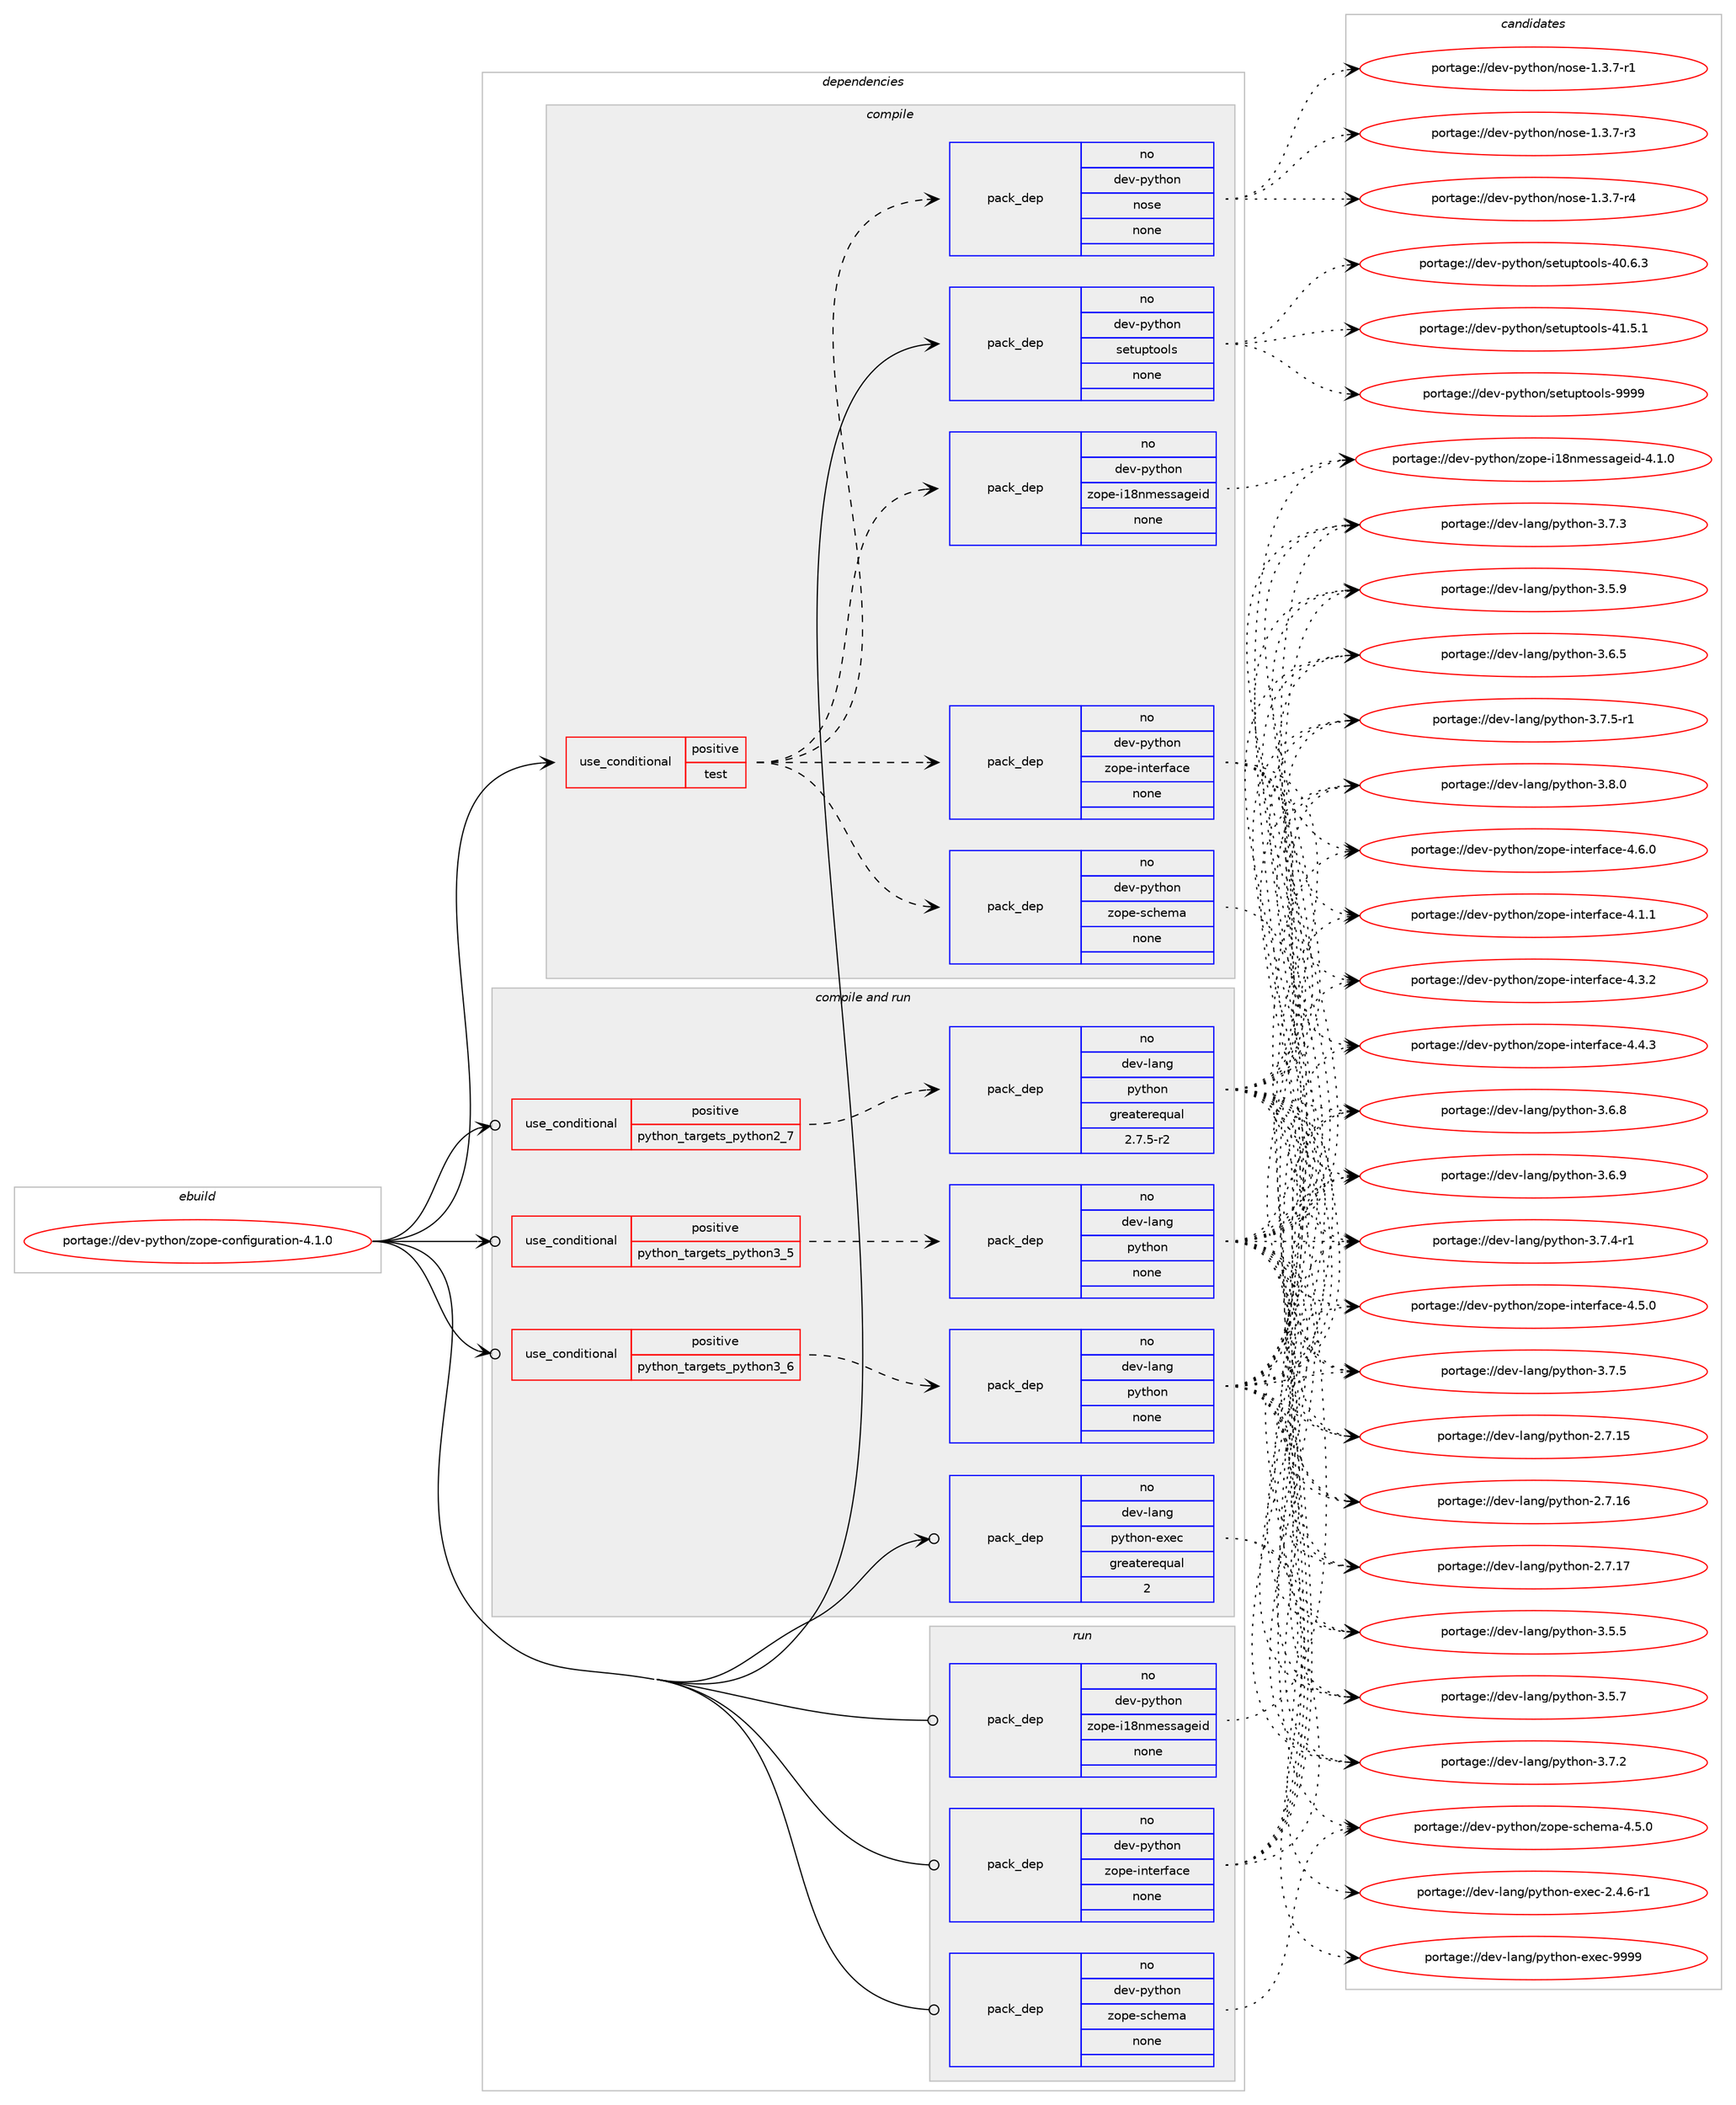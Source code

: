 digraph prolog {

# *************
# Graph options
# *************

newrank=true;
concentrate=true;
compound=true;
graph [rankdir=LR,fontname=Helvetica,fontsize=10,ranksep=1.5];#, ranksep=2.5, nodesep=0.2];
edge  [arrowhead=vee];
node  [fontname=Helvetica,fontsize=10];

# **********
# The ebuild
# **********

subgraph cluster_leftcol {
color=gray;
rank=same;
label=<<i>ebuild</i>>;
id [label="portage://dev-python/zope-configuration-4.1.0", color=red, width=4, href="../dev-python/zope-configuration-4.1.0.svg"];
}

# ****************
# The dependencies
# ****************

subgraph cluster_midcol {
color=gray;
label=<<i>dependencies</i>>;
subgraph cluster_compile {
fillcolor="#eeeeee";
style=filled;
label=<<i>compile</i>>;
subgraph cond41217 {
dependency180278 [label=<<TABLE BORDER="0" CELLBORDER="1" CELLSPACING="0" CELLPADDING="4"><TR><TD ROWSPAN="3" CELLPADDING="10">use_conditional</TD></TR><TR><TD>positive</TD></TR><TR><TD>test</TD></TR></TABLE>>, shape=none, color=red];
subgraph pack135650 {
dependency180279 [label=<<TABLE BORDER="0" CELLBORDER="1" CELLSPACING="0" CELLPADDING="4" WIDTH="220"><TR><TD ROWSPAN="6" CELLPADDING="30">pack_dep</TD></TR><TR><TD WIDTH="110">no</TD></TR><TR><TD>dev-python</TD></TR><TR><TD>zope-i18nmessageid</TD></TR><TR><TD>none</TD></TR><TR><TD></TD></TR></TABLE>>, shape=none, color=blue];
}
dependency180278:e -> dependency180279:w [weight=20,style="dashed",arrowhead="vee"];
subgraph pack135651 {
dependency180280 [label=<<TABLE BORDER="0" CELLBORDER="1" CELLSPACING="0" CELLPADDING="4" WIDTH="220"><TR><TD ROWSPAN="6" CELLPADDING="30">pack_dep</TD></TR><TR><TD WIDTH="110">no</TD></TR><TR><TD>dev-python</TD></TR><TR><TD>zope-interface</TD></TR><TR><TD>none</TD></TR><TR><TD></TD></TR></TABLE>>, shape=none, color=blue];
}
dependency180278:e -> dependency180280:w [weight=20,style="dashed",arrowhead="vee"];
subgraph pack135652 {
dependency180281 [label=<<TABLE BORDER="0" CELLBORDER="1" CELLSPACING="0" CELLPADDING="4" WIDTH="220"><TR><TD ROWSPAN="6" CELLPADDING="30">pack_dep</TD></TR><TR><TD WIDTH="110">no</TD></TR><TR><TD>dev-python</TD></TR><TR><TD>zope-schema</TD></TR><TR><TD>none</TD></TR><TR><TD></TD></TR></TABLE>>, shape=none, color=blue];
}
dependency180278:e -> dependency180281:w [weight=20,style="dashed",arrowhead="vee"];
subgraph pack135653 {
dependency180282 [label=<<TABLE BORDER="0" CELLBORDER="1" CELLSPACING="0" CELLPADDING="4" WIDTH="220"><TR><TD ROWSPAN="6" CELLPADDING="30">pack_dep</TD></TR><TR><TD WIDTH="110">no</TD></TR><TR><TD>dev-python</TD></TR><TR><TD>nose</TD></TR><TR><TD>none</TD></TR><TR><TD></TD></TR></TABLE>>, shape=none, color=blue];
}
dependency180278:e -> dependency180282:w [weight=20,style="dashed",arrowhead="vee"];
}
id:e -> dependency180278:w [weight=20,style="solid",arrowhead="vee"];
subgraph pack135654 {
dependency180283 [label=<<TABLE BORDER="0" CELLBORDER="1" CELLSPACING="0" CELLPADDING="4" WIDTH="220"><TR><TD ROWSPAN="6" CELLPADDING="30">pack_dep</TD></TR><TR><TD WIDTH="110">no</TD></TR><TR><TD>dev-python</TD></TR><TR><TD>setuptools</TD></TR><TR><TD>none</TD></TR><TR><TD></TD></TR></TABLE>>, shape=none, color=blue];
}
id:e -> dependency180283:w [weight=20,style="solid",arrowhead="vee"];
}
subgraph cluster_compileandrun {
fillcolor="#eeeeee";
style=filled;
label=<<i>compile and run</i>>;
subgraph cond41218 {
dependency180284 [label=<<TABLE BORDER="0" CELLBORDER="1" CELLSPACING="0" CELLPADDING="4"><TR><TD ROWSPAN="3" CELLPADDING="10">use_conditional</TD></TR><TR><TD>positive</TD></TR><TR><TD>python_targets_python2_7</TD></TR></TABLE>>, shape=none, color=red];
subgraph pack135655 {
dependency180285 [label=<<TABLE BORDER="0" CELLBORDER="1" CELLSPACING="0" CELLPADDING="4" WIDTH="220"><TR><TD ROWSPAN="6" CELLPADDING="30">pack_dep</TD></TR><TR><TD WIDTH="110">no</TD></TR><TR><TD>dev-lang</TD></TR><TR><TD>python</TD></TR><TR><TD>greaterequal</TD></TR><TR><TD>2.7.5-r2</TD></TR></TABLE>>, shape=none, color=blue];
}
dependency180284:e -> dependency180285:w [weight=20,style="dashed",arrowhead="vee"];
}
id:e -> dependency180284:w [weight=20,style="solid",arrowhead="odotvee"];
subgraph cond41219 {
dependency180286 [label=<<TABLE BORDER="0" CELLBORDER="1" CELLSPACING="0" CELLPADDING="4"><TR><TD ROWSPAN="3" CELLPADDING="10">use_conditional</TD></TR><TR><TD>positive</TD></TR><TR><TD>python_targets_python3_5</TD></TR></TABLE>>, shape=none, color=red];
subgraph pack135656 {
dependency180287 [label=<<TABLE BORDER="0" CELLBORDER="1" CELLSPACING="0" CELLPADDING="4" WIDTH="220"><TR><TD ROWSPAN="6" CELLPADDING="30">pack_dep</TD></TR><TR><TD WIDTH="110">no</TD></TR><TR><TD>dev-lang</TD></TR><TR><TD>python</TD></TR><TR><TD>none</TD></TR><TR><TD></TD></TR></TABLE>>, shape=none, color=blue];
}
dependency180286:e -> dependency180287:w [weight=20,style="dashed",arrowhead="vee"];
}
id:e -> dependency180286:w [weight=20,style="solid",arrowhead="odotvee"];
subgraph cond41220 {
dependency180288 [label=<<TABLE BORDER="0" CELLBORDER="1" CELLSPACING="0" CELLPADDING="4"><TR><TD ROWSPAN="3" CELLPADDING="10">use_conditional</TD></TR><TR><TD>positive</TD></TR><TR><TD>python_targets_python3_6</TD></TR></TABLE>>, shape=none, color=red];
subgraph pack135657 {
dependency180289 [label=<<TABLE BORDER="0" CELLBORDER="1" CELLSPACING="0" CELLPADDING="4" WIDTH="220"><TR><TD ROWSPAN="6" CELLPADDING="30">pack_dep</TD></TR><TR><TD WIDTH="110">no</TD></TR><TR><TD>dev-lang</TD></TR><TR><TD>python</TD></TR><TR><TD>none</TD></TR><TR><TD></TD></TR></TABLE>>, shape=none, color=blue];
}
dependency180288:e -> dependency180289:w [weight=20,style="dashed",arrowhead="vee"];
}
id:e -> dependency180288:w [weight=20,style="solid",arrowhead="odotvee"];
subgraph pack135658 {
dependency180290 [label=<<TABLE BORDER="0" CELLBORDER="1" CELLSPACING="0" CELLPADDING="4" WIDTH="220"><TR><TD ROWSPAN="6" CELLPADDING="30">pack_dep</TD></TR><TR><TD WIDTH="110">no</TD></TR><TR><TD>dev-lang</TD></TR><TR><TD>python-exec</TD></TR><TR><TD>greaterequal</TD></TR><TR><TD>2</TD></TR></TABLE>>, shape=none, color=blue];
}
id:e -> dependency180290:w [weight=20,style="solid",arrowhead="odotvee"];
}
subgraph cluster_run {
fillcolor="#eeeeee";
style=filled;
label=<<i>run</i>>;
subgraph pack135659 {
dependency180291 [label=<<TABLE BORDER="0" CELLBORDER="1" CELLSPACING="0" CELLPADDING="4" WIDTH="220"><TR><TD ROWSPAN="6" CELLPADDING="30">pack_dep</TD></TR><TR><TD WIDTH="110">no</TD></TR><TR><TD>dev-python</TD></TR><TR><TD>zope-i18nmessageid</TD></TR><TR><TD>none</TD></TR><TR><TD></TD></TR></TABLE>>, shape=none, color=blue];
}
id:e -> dependency180291:w [weight=20,style="solid",arrowhead="odot"];
subgraph pack135660 {
dependency180292 [label=<<TABLE BORDER="0" CELLBORDER="1" CELLSPACING="0" CELLPADDING="4" WIDTH="220"><TR><TD ROWSPAN="6" CELLPADDING="30">pack_dep</TD></TR><TR><TD WIDTH="110">no</TD></TR><TR><TD>dev-python</TD></TR><TR><TD>zope-interface</TD></TR><TR><TD>none</TD></TR><TR><TD></TD></TR></TABLE>>, shape=none, color=blue];
}
id:e -> dependency180292:w [weight=20,style="solid",arrowhead="odot"];
subgraph pack135661 {
dependency180293 [label=<<TABLE BORDER="0" CELLBORDER="1" CELLSPACING="0" CELLPADDING="4" WIDTH="220"><TR><TD ROWSPAN="6" CELLPADDING="30">pack_dep</TD></TR><TR><TD WIDTH="110">no</TD></TR><TR><TD>dev-python</TD></TR><TR><TD>zope-schema</TD></TR><TR><TD>none</TD></TR><TR><TD></TD></TR></TABLE>>, shape=none, color=blue];
}
id:e -> dependency180293:w [weight=20,style="solid",arrowhead="odot"];
}
}

# **************
# The candidates
# **************

subgraph cluster_choices {
rank=same;
color=gray;
label=<<i>candidates</i>>;

subgraph choice135650 {
color=black;
nodesep=1;
choiceportage100101118451121211161041111104712211111210145105495611010910111511597103101105100455246494648 [label="portage://dev-python/zope-i18nmessageid-4.1.0", color=red, width=4,href="../dev-python/zope-i18nmessageid-4.1.0.svg"];
dependency180279:e -> choiceportage100101118451121211161041111104712211111210145105495611010910111511597103101105100455246494648:w [style=dotted,weight="100"];
}
subgraph choice135651 {
color=black;
nodesep=1;
choiceportage1001011184511212111610411111047122111112101451051101161011141029799101455246494649 [label="portage://dev-python/zope-interface-4.1.1", color=red, width=4,href="../dev-python/zope-interface-4.1.1.svg"];
choiceportage1001011184511212111610411111047122111112101451051101161011141029799101455246514650 [label="portage://dev-python/zope-interface-4.3.2", color=red, width=4,href="../dev-python/zope-interface-4.3.2.svg"];
choiceportage1001011184511212111610411111047122111112101451051101161011141029799101455246524651 [label="portage://dev-python/zope-interface-4.4.3", color=red, width=4,href="../dev-python/zope-interface-4.4.3.svg"];
choiceportage1001011184511212111610411111047122111112101451051101161011141029799101455246534648 [label="portage://dev-python/zope-interface-4.5.0", color=red, width=4,href="../dev-python/zope-interface-4.5.0.svg"];
choiceportage1001011184511212111610411111047122111112101451051101161011141029799101455246544648 [label="portage://dev-python/zope-interface-4.6.0", color=red, width=4,href="../dev-python/zope-interface-4.6.0.svg"];
dependency180280:e -> choiceportage1001011184511212111610411111047122111112101451051101161011141029799101455246494649:w [style=dotted,weight="100"];
dependency180280:e -> choiceportage1001011184511212111610411111047122111112101451051101161011141029799101455246514650:w [style=dotted,weight="100"];
dependency180280:e -> choiceportage1001011184511212111610411111047122111112101451051101161011141029799101455246524651:w [style=dotted,weight="100"];
dependency180280:e -> choiceportage1001011184511212111610411111047122111112101451051101161011141029799101455246534648:w [style=dotted,weight="100"];
dependency180280:e -> choiceportage1001011184511212111610411111047122111112101451051101161011141029799101455246544648:w [style=dotted,weight="100"];
}
subgraph choice135652 {
color=black;
nodesep=1;
choiceportage1001011184511212111610411111047122111112101451159910410110997455246534648 [label="portage://dev-python/zope-schema-4.5.0", color=red, width=4,href="../dev-python/zope-schema-4.5.0.svg"];
dependency180281:e -> choiceportage1001011184511212111610411111047122111112101451159910410110997455246534648:w [style=dotted,weight="100"];
}
subgraph choice135653 {
color=black;
nodesep=1;
choiceportage10010111845112121116104111110471101111151014549465146554511449 [label="portage://dev-python/nose-1.3.7-r1", color=red, width=4,href="../dev-python/nose-1.3.7-r1.svg"];
choiceportage10010111845112121116104111110471101111151014549465146554511451 [label="portage://dev-python/nose-1.3.7-r3", color=red, width=4,href="../dev-python/nose-1.3.7-r3.svg"];
choiceportage10010111845112121116104111110471101111151014549465146554511452 [label="portage://dev-python/nose-1.3.7-r4", color=red, width=4,href="../dev-python/nose-1.3.7-r4.svg"];
dependency180282:e -> choiceportage10010111845112121116104111110471101111151014549465146554511449:w [style=dotted,weight="100"];
dependency180282:e -> choiceportage10010111845112121116104111110471101111151014549465146554511451:w [style=dotted,weight="100"];
dependency180282:e -> choiceportage10010111845112121116104111110471101111151014549465146554511452:w [style=dotted,weight="100"];
}
subgraph choice135654 {
color=black;
nodesep=1;
choiceportage100101118451121211161041111104711510111611711211611111110811545524846544651 [label="portage://dev-python/setuptools-40.6.3", color=red, width=4,href="../dev-python/setuptools-40.6.3.svg"];
choiceportage100101118451121211161041111104711510111611711211611111110811545524946534649 [label="portage://dev-python/setuptools-41.5.1", color=red, width=4,href="../dev-python/setuptools-41.5.1.svg"];
choiceportage10010111845112121116104111110471151011161171121161111111081154557575757 [label="portage://dev-python/setuptools-9999", color=red, width=4,href="../dev-python/setuptools-9999.svg"];
dependency180283:e -> choiceportage100101118451121211161041111104711510111611711211611111110811545524846544651:w [style=dotted,weight="100"];
dependency180283:e -> choiceportage100101118451121211161041111104711510111611711211611111110811545524946534649:w [style=dotted,weight="100"];
dependency180283:e -> choiceportage10010111845112121116104111110471151011161171121161111111081154557575757:w [style=dotted,weight="100"];
}
subgraph choice135655 {
color=black;
nodesep=1;
choiceportage10010111845108971101034711212111610411111045504655464953 [label="portage://dev-lang/python-2.7.15", color=red, width=4,href="../dev-lang/python-2.7.15.svg"];
choiceportage10010111845108971101034711212111610411111045504655464954 [label="portage://dev-lang/python-2.7.16", color=red, width=4,href="../dev-lang/python-2.7.16.svg"];
choiceportage10010111845108971101034711212111610411111045504655464955 [label="portage://dev-lang/python-2.7.17", color=red, width=4,href="../dev-lang/python-2.7.17.svg"];
choiceportage100101118451089711010347112121116104111110455146534653 [label="portage://dev-lang/python-3.5.5", color=red, width=4,href="../dev-lang/python-3.5.5.svg"];
choiceportage100101118451089711010347112121116104111110455146534655 [label="portage://dev-lang/python-3.5.7", color=red, width=4,href="../dev-lang/python-3.5.7.svg"];
choiceportage100101118451089711010347112121116104111110455146534657 [label="portage://dev-lang/python-3.5.9", color=red, width=4,href="../dev-lang/python-3.5.9.svg"];
choiceportage100101118451089711010347112121116104111110455146544653 [label="portage://dev-lang/python-3.6.5", color=red, width=4,href="../dev-lang/python-3.6.5.svg"];
choiceportage100101118451089711010347112121116104111110455146544656 [label="portage://dev-lang/python-3.6.8", color=red, width=4,href="../dev-lang/python-3.6.8.svg"];
choiceportage100101118451089711010347112121116104111110455146544657 [label="portage://dev-lang/python-3.6.9", color=red, width=4,href="../dev-lang/python-3.6.9.svg"];
choiceportage100101118451089711010347112121116104111110455146554650 [label="portage://dev-lang/python-3.7.2", color=red, width=4,href="../dev-lang/python-3.7.2.svg"];
choiceportage100101118451089711010347112121116104111110455146554651 [label="portage://dev-lang/python-3.7.3", color=red, width=4,href="../dev-lang/python-3.7.3.svg"];
choiceportage1001011184510897110103471121211161041111104551465546524511449 [label="portage://dev-lang/python-3.7.4-r1", color=red, width=4,href="../dev-lang/python-3.7.4-r1.svg"];
choiceportage100101118451089711010347112121116104111110455146554653 [label="portage://dev-lang/python-3.7.5", color=red, width=4,href="../dev-lang/python-3.7.5.svg"];
choiceportage1001011184510897110103471121211161041111104551465546534511449 [label="portage://dev-lang/python-3.7.5-r1", color=red, width=4,href="../dev-lang/python-3.7.5-r1.svg"];
choiceportage100101118451089711010347112121116104111110455146564648 [label="portage://dev-lang/python-3.8.0", color=red, width=4,href="../dev-lang/python-3.8.0.svg"];
dependency180285:e -> choiceportage10010111845108971101034711212111610411111045504655464953:w [style=dotted,weight="100"];
dependency180285:e -> choiceportage10010111845108971101034711212111610411111045504655464954:w [style=dotted,weight="100"];
dependency180285:e -> choiceportage10010111845108971101034711212111610411111045504655464955:w [style=dotted,weight="100"];
dependency180285:e -> choiceportage100101118451089711010347112121116104111110455146534653:w [style=dotted,weight="100"];
dependency180285:e -> choiceportage100101118451089711010347112121116104111110455146534655:w [style=dotted,weight="100"];
dependency180285:e -> choiceportage100101118451089711010347112121116104111110455146534657:w [style=dotted,weight="100"];
dependency180285:e -> choiceportage100101118451089711010347112121116104111110455146544653:w [style=dotted,weight="100"];
dependency180285:e -> choiceportage100101118451089711010347112121116104111110455146544656:w [style=dotted,weight="100"];
dependency180285:e -> choiceportage100101118451089711010347112121116104111110455146544657:w [style=dotted,weight="100"];
dependency180285:e -> choiceportage100101118451089711010347112121116104111110455146554650:w [style=dotted,weight="100"];
dependency180285:e -> choiceportage100101118451089711010347112121116104111110455146554651:w [style=dotted,weight="100"];
dependency180285:e -> choiceportage1001011184510897110103471121211161041111104551465546524511449:w [style=dotted,weight="100"];
dependency180285:e -> choiceportage100101118451089711010347112121116104111110455146554653:w [style=dotted,weight="100"];
dependency180285:e -> choiceportage1001011184510897110103471121211161041111104551465546534511449:w [style=dotted,weight="100"];
dependency180285:e -> choiceportage100101118451089711010347112121116104111110455146564648:w [style=dotted,weight="100"];
}
subgraph choice135656 {
color=black;
nodesep=1;
choiceportage10010111845108971101034711212111610411111045504655464953 [label="portage://dev-lang/python-2.7.15", color=red, width=4,href="../dev-lang/python-2.7.15.svg"];
choiceportage10010111845108971101034711212111610411111045504655464954 [label="portage://dev-lang/python-2.7.16", color=red, width=4,href="../dev-lang/python-2.7.16.svg"];
choiceportage10010111845108971101034711212111610411111045504655464955 [label="portage://dev-lang/python-2.7.17", color=red, width=4,href="../dev-lang/python-2.7.17.svg"];
choiceportage100101118451089711010347112121116104111110455146534653 [label="portage://dev-lang/python-3.5.5", color=red, width=4,href="../dev-lang/python-3.5.5.svg"];
choiceportage100101118451089711010347112121116104111110455146534655 [label="portage://dev-lang/python-3.5.7", color=red, width=4,href="../dev-lang/python-3.5.7.svg"];
choiceportage100101118451089711010347112121116104111110455146534657 [label="portage://dev-lang/python-3.5.9", color=red, width=4,href="../dev-lang/python-3.5.9.svg"];
choiceportage100101118451089711010347112121116104111110455146544653 [label="portage://dev-lang/python-3.6.5", color=red, width=4,href="../dev-lang/python-3.6.5.svg"];
choiceportage100101118451089711010347112121116104111110455146544656 [label="portage://dev-lang/python-3.6.8", color=red, width=4,href="../dev-lang/python-3.6.8.svg"];
choiceportage100101118451089711010347112121116104111110455146544657 [label="portage://dev-lang/python-3.6.9", color=red, width=4,href="../dev-lang/python-3.6.9.svg"];
choiceportage100101118451089711010347112121116104111110455146554650 [label="portage://dev-lang/python-3.7.2", color=red, width=4,href="../dev-lang/python-3.7.2.svg"];
choiceportage100101118451089711010347112121116104111110455146554651 [label="portage://dev-lang/python-3.7.3", color=red, width=4,href="../dev-lang/python-3.7.3.svg"];
choiceportage1001011184510897110103471121211161041111104551465546524511449 [label="portage://dev-lang/python-3.7.4-r1", color=red, width=4,href="../dev-lang/python-3.7.4-r1.svg"];
choiceportage100101118451089711010347112121116104111110455146554653 [label="portage://dev-lang/python-3.7.5", color=red, width=4,href="../dev-lang/python-3.7.5.svg"];
choiceportage1001011184510897110103471121211161041111104551465546534511449 [label="portage://dev-lang/python-3.7.5-r1", color=red, width=4,href="../dev-lang/python-3.7.5-r1.svg"];
choiceportage100101118451089711010347112121116104111110455146564648 [label="portage://dev-lang/python-3.8.0", color=red, width=4,href="../dev-lang/python-3.8.0.svg"];
dependency180287:e -> choiceportage10010111845108971101034711212111610411111045504655464953:w [style=dotted,weight="100"];
dependency180287:e -> choiceportage10010111845108971101034711212111610411111045504655464954:w [style=dotted,weight="100"];
dependency180287:e -> choiceportage10010111845108971101034711212111610411111045504655464955:w [style=dotted,weight="100"];
dependency180287:e -> choiceportage100101118451089711010347112121116104111110455146534653:w [style=dotted,weight="100"];
dependency180287:e -> choiceportage100101118451089711010347112121116104111110455146534655:w [style=dotted,weight="100"];
dependency180287:e -> choiceportage100101118451089711010347112121116104111110455146534657:w [style=dotted,weight="100"];
dependency180287:e -> choiceportage100101118451089711010347112121116104111110455146544653:w [style=dotted,weight="100"];
dependency180287:e -> choiceportage100101118451089711010347112121116104111110455146544656:w [style=dotted,weight="100"];
dependency180287:e -> choiceportage100101118451089711010347112121116104111110455146544657:w [style=dotted,weight="100"];
dependency180287:e -> choiceportage100101118451089711010347112121116104111110455146554650:w [style=dotted,weight="100"];
dependency180287:e -> choiceportage100101118451089711010347112121116104111110455146554651:w [style=dotted,weight="100"];
dependency180287:e -> choiceportage1001011184510897110103471121211161041111104551465546524511449:w [style=dotted,weight="100"];
dependency180287:e -> choiceportage100101118451089711010347112121116104111110455146554653:w [style=dotted,weight="100"];
dependency180287:e -> choiceportage1001011184510897110103471121211161041111104551465546534511449:w [style=dotted,weight="100"];
dependency180287:e -> choiceportage100101118451089711010347112121116104111110455146564648:w [style=dotted,weight="100"];
}
subgraph choice135657 {
color=black;
nodesep=1;
choiceportage10010111845108971101034711212111610411111045504655464953 [label="portage://dev-lang/python-2.7.15", color=red, width=4,href="../dev-lang/python-2.7.15.svg"];
choiceportage10010111845108971101034711212111610411111045504655464954 [label="portage://dev-lang/python-2.7.16", color=red, width=4,href="../dev-lang/python-2.7.16.svg"];
choiceportage10010111845108971101034711212111610411111045504655464955 [label="portage://dev-lang/python-2.7.17", color=red, width=4,href="../dev-lang/python-2.7.17.svg"];
choiceportage100101118451089711010347112121116104111110455146534653 [label="portage://dev-lang/python-3.5.5", color=red, width=4,href="../dev-lang/python-3.5.5.svg"];
choiceportage100101118451089711010347112121116104111110455146534655 [label="portage://dev-lang/python-3.5.7", color=red, width=4,href="../dev-lang/python-3.5.7.svg"];
choiceportage100101118451089711010347112121116104111110455146534657 [label="portage://dev-lang/python-3.5.9", color=red, width=4,href="../dev-lang/python-3.5.9.svg"];
choiceportage100101118451089711010347112121116104111110455146544653 [label="portage://dev-lang/python-3.6.5", color=red, width=4,href="../dev-lang/python-3.6.5.svg"];
choiceportage100101118451089711010347112121116104111110455146544656 [label="portage://dev-lang/python-3.6.8", color=red, width=4,href="../dev-lang/python-3.6.8.svg"];
choiceportage100101118451089711010347112121116104111110455146544657 [label="portage://dev-lang/python-3.6.9", color=red, width=4,href="../dev-lang/python-3.6.9.svg"];
choiceportage100101118451089711010347112121116104111110455146554650 [label="portage://dev-lang/python-3.7.2", color=red, width=4,href="../dev-lang/python-3.7.2.svg"];
choiceportage100101118451089711010347112121116104111110455146554651 [label="portage://dev-lang/python-3.7.3", color=red, width=4,href="../dev-lang/python-3.7.3.svg"];
choiceportage1001011184510897110103471121211161041111104551465546524511449 [label="portage://dev-lang/python-3.7.4-r1", color=red, width=4,href="../dev-lang/python-3.7.4-r1.svg"];
choiceportage100101118451089711010347112121116104111110455146554653 [label="portage://dev-lang/python-3.7.5", color=red, width=4,href="../dev-lang/python-3.7.5.svg"];
choiceportage1001011184510897110103471121211161041111104551465546534511449 [label="portage://dev-lang/python-3.7.5-r1", color=red, width=4,href="../dev-lang/python-3.7.5-r1.svg"];
choiceportage100101118451089711010347112121116104111110455146564648 [label="portage://dev-lang/python-3.8.0", color=red, width=4,href="../dev-lang/python-3.8.0.svg"];
dependency180289:e -> choiceportage10010111845108971101034711212111610411111045504655464953:w [style=dotted,weight="100"];
dependency180289:e -> choiceportage10010111845108971101034711212111610411111045504655464954:w [style=dotted,weight="100"];
dependency180289:e -> choiceportage10010111845108971101034711212111610411111045504655464955:w [style=dotted,weight="100"];
dependency180289:e -> choiceportage100101118451089711010347112121116104111110455146534653:w [style=dotted,weight="100"];
dependency180289:e -> choiceportage100101118451089711010347112121116104111110455146534655:w [style=dotted,weight="100"];
dependency180289:e -> choiceportage100101118451089711010347112121116104111110455146534657:w [style=dotted,weight="100"];
dependency180289:e -> choiceportage100101118451089711010347112121116104111110455146544653:w [style=dotted,weight="100"];
dependency180289:e -> choiceportage100101118451089711010347112121116104111110455146544656:w [style=dotted,weight="100"];
dependency180289:e -> choiceportage100101118451089711010347112121116104111110455146544657:w [style=dotted,weight="100"];
dependency180289:e -> choiceportage100101118451089711010347112121116104111110455146554650:w [style=dotted,weight="100"];
dependency180289:e -> choiceportage100101118451089711010347112121116104111110455146554651:w [style=dotted,weight="100"];
dependency180289:e -> choiceportage1001011184510897110103471121211161041111104551465546524511449:w [style=dotted,weight="100"];
dependency180289:e -> choiceportage100101118451089711010347112121116104111110455146554653:w [style=dotted,weight="100"];
dependency180289:e -> choiceportage1001011184510897110103471121211161041111104551465546534511449:w [style=dotted,weight="100"];
dependency180289:e -> choiceportage100101118451089711010347112121116104111110455146564648:w [style=dotted,weight="100"];
}
subgraph choice135658 {
color=black;
nodesep=1;
choiceportage10010111845108971101034711212111610411111045101120101994550465246544511449 [label="portage://dev-lang/python-exec-2.4.6-r1", color=red, width=4,href="../dev-lang/python-exec-2.4.6-r1.svg"];
choiceportage10010111845108971101034711212111610411111045101120101994557575757 [label="portage://dev-lang/python-exec-9999", color=red, width=4,href="../dev-lang/python-exec-9999.svg"];
dependency180290:e -> choiceportage10010111845108971101034711212111610411111045101120101994550465246544511449:w [style=dotted,weight="100"];
dependency180290:e -> choiceportage10010111845108971101034711212111610411111045101120101994557575757:w [style=dotted,weight="100"];
}
subgraph choice135659 {
color=black;
nodesep=1;
choiceportage100101118451121211161041111104712211111210145105495611010910111511597103101105100455246494648 [label="portage://dev-python/zope-i18nmessageid-4.1.0", color=red, width=4,href="../dev-python/zope-i18nmessageid-4.1.0.svg"];
dependency180291:e -> choiceportage100101118451121211161041111104712211111210145105495611010910111511597103101105100455246494648:w [style=dotted,weight="100"];
}
subgraph choice135660 {
color=black;
nodesep=1;
choiceportage1001011184511212111610411111047122111112101451051101161011141029799101455246494649 [label="portage://dev-python/zope-interface-4.1.1", color=red, width=4,href="../dev-python/zope-interface-4.1.1.svg"];
choiceportage1001011184511212111610411111047122111112101451051101161011141029799101455246514650 [label="portage://dev-python/zope-interface-4.3.2", color=red, width=4,href="../dev-python/zope-interface-4.3.2.svg"];
choiceportage1001011184511212111610411111047122111112101451051101161011141029799101455246524651 [label="portage://dev-python/zope-interface-4.4.3", color=red, width=4,href="../dev-python/zope-interface-4.4.3.svg"];
choiceportage1001011184511212111610411111047122111112101451051101161011141029799101455246534648 [label="portage://dev-python/zope-interface-4.5.0", color=red, width=4,href="../dev-python/zope-interface-4.5.0.svg"];
choiceportage1001011184511212111610411111047122111112101451051101161011141029799101455246544648 [label="portage://dev-python/zope-interface-4.6.0", color=red, width=4,href="../dev-python/zope-interface-4.6.0.svg"];
dependency180292:e -> choiceportage1001011184511212111610411111047122111112101451051101161011141029799101455246494649:w [style=dotted,weight="100"];
dependency180292:e -> choiceportage1001011184511212111610411111047122111112101451051101161011141029799101455246514650:w [style=dotted,weight="100"];
dependency180292:e -> choiceportage1001011184511212111610411111047122111112101451051101161011141029799101455246524651:w [style=dotted,weight="100"];
dependency180292:e -> choiceportage1001011184511212111610411111047122111112101451051101161011141029799101455246534648:w [style=dotted,weight="100"];
dependency180292:e -> choiceportage1001011184511212111610411111047122111112101451051101161011141029799101455246544648:w [style=dotted,weight="100"];
}
subgraph choice135661 {
color=black;
nodesep=1;
choiceportage1001011184511212111610411111047122111112101451159910410110997455246534648 [label="portage://dev-python/zope-schema-4.5.0", color=red, width=4,href="../dev-python/zope-schema-4.5.0.svg"];
dependency180293:e -> choiceportage1001011184511212111610411111047122111112101451159910410110997455246534648:w [style=dotted,weight="100"];
}
}

}
